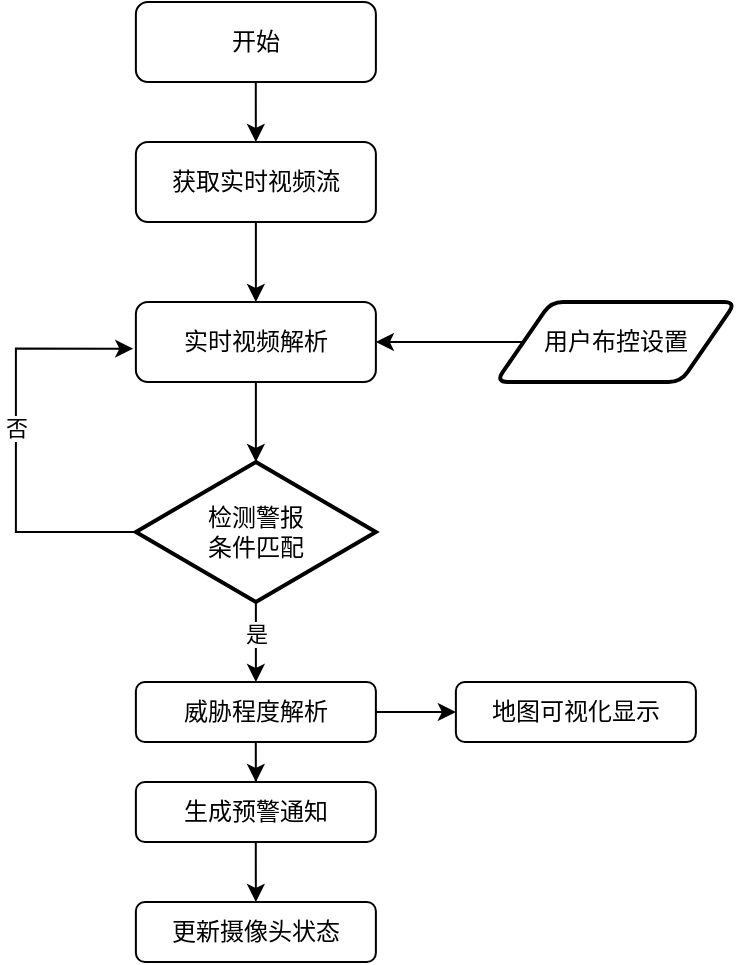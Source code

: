 <mxfile version="26.2.9">
  <diagram id="C5RBs43oDa-KdzZeNtuy" name="Page-1">
    <mxGraphModel dx="1053" dy="933" grid="1" gridSize="10" guides="1" tooltips="1" connect="1" arrows="1" fold="1" page="1" pageScale="1" pageWidth="827" pageHeight="1169" math="0" shadow="0">
      <root>
        <mxCell id="WIyWlLk6GJQsqaUBKTNV-0" />
        <mxCell id="WIyWlLk6GJQsqaUBKTNV-1" parent="WIyWlLk6GJQsqaUBKTNV-0" />
        <mxCell id="wgwZrNYGx1wLASeRrXkP-7" style="edgeStyle=orthogonalEdgeStyle;rounded=0;orthogonalLoop=1;jettySize=auto;html=1;entryX=0.5;entryY=0;entryDx=0;entryDy=0;" edge="1" parent="WIyWlLk6GJQsqaUBKTNV-1" source="WIyWlLk6GJQsqaUBKTNV-3" target="wgwZrNYGx1wLASeRrXkP-1">
          <mxGeometry relative="1" as="geometry" />
        </mxCell>
        <mxCell id="WIyWlLk6GJQsqaUBKTNV-3" value="获取实时视频流" style="rounded=1;whiteSpace=wrap;html=1;fontSize=12;glass=0;strokeWidth=1;shadow=0;" parent="WIyWlLk6GJQsqaUBKTNV-1" vertex="1">
          <mxGeometry x="199.94" y="200" width="120" height="40" as="geometry" />
        </mxCell>
        <mxCell id="wgwZrNYGx1wLASeRrXkP-1" value="实时视频解析" style="rounded=1;whiteSpace=wrap;html=1;" vertex="1" parent="WIyWlLk6GJQsqaUBKTNV-1">
          <mxGeometry x="199.94" y="280" width="120" height="40" as="geometry" />
        </mxCell>
        <mxCell id="wgwZrNYGx1wLASeRrXkP-10" style="edgeStyle=orthogonalEdgeStyle;rounded=0;orthogonalLoop=1;jettySize=auto;html=1;entryX=0.5;entryY=0;entryDx=0;entryDy=0;" edge="1" parent="WIyWlLk6GJQsqaUBKTNV-1" source="wgwZrNYGx1wLASeRrXkP-2" target="wgwZrNYGx1wLASeRrXkP-6">
          <mxGeometry relative="1" as="geometry" />
        </mxCell>
        <mxCell id="wgwZrNYGx1wLASeRrXkP-11" value="是" style="edgeLabel;html=1;align=center;verticalAlign=middle;resizable=0;points=[];" vertex="1" connectable="0" parent="wgwZrNYGx1wLASeRrXkP-10">
          <mxGeometry x="-0.191" relative="1" as="geometry">
            <mxPoint as="offset" />
          </mxGeometry>
        </mxCell>
        <mxCell id="wgwZrNYGx1wLASeRrXkP-2" value="检测警报&lt;div&gt;条件匹配&lt;/div&gt;" style="strokeWidth=2;html=1;shape=mxgraph.flowchart.decision;whiteSpace=wrap;" vertex="1" parent="WIyWlLk6GJQsqaUBKTNV-1">
          <mxGeometry x="199.94" y="360" width="120" height="70" as="geometry" />
        </mxCell>
        <mxCell id="wgwZrNYGx1wLASeRrXkP-8" style="edgeStyle=orthogonalEdgeStyle;rounded=0;orthogonalLoop=1;jettySize=auto;html=1;" edge="1" parent="WIyWlLk6GJQsqaUBKTNV-1" source="wgwZrNYGx1wLASeRrXkP-3" target="wgwZrNYGx1wLASeRrXkP-1">
          <mxGeometry relative="1" as="geometry" />
        </mxCell>
        <mxCell id="wgwZrNYGx1wLASeRrXkP-3" value="用户布控设置" style="shape=parallelogram;html=1;strokeWidth=2;perimeter=parallelogramPerimeter;whiteSpace=wrap;rounded=1;arcSize=12;size=0.23;" vertex="1" parent="WIyWlLk6GJQsqaUBKTNV-1">
          <mxGeometry x="379.94" y="280" width="120" height="40" as="geometry" />
        </mxCell>
        <mxCell id="wgwZrNYGx1wLASeRrXkP-4" style="edgeStyle=orthogonalEdgeStyle;rounded=0;orthogonalLoop=1;jettySize=auto;html=1;entryX=-0.011;entryY=0.583;entryDx=0;entryDy=0;entryPerimeter=0;" edge="1" parent="WIyWlLk6GJQsqaUBKTNV-1" source="wgwZrNYGx1wLASeRrXkP-2" target="wgwZrNYGx1wLASeRrXkP-1">
          <mxGeometry relative="1" as="geometry">
            <Array as="points">
              <mxPoint x="139.94" y="395" />
              <mxPoint x="139.94" y="303" />
            </Array>
          </mxGeometry>
        </mxCell>
        <mxCell id="wgwZrNYGx1wLASeRrXkP-5" value="否" style="edgeLabel;html=1;align=center;verticalAlign=middle;resizable=0;points=[];" vertex="1" connectable="0" parent="wgwZrNYGx1wLASeRrXkP-4">
          <mxGeometry x="0.071" relative="1" as="geometry">
            <mxPoint as="offset" />
          </mxGeometry>
        </mxCell>
        <mxCell id="wgwZrNYGx1wLASeRrXkP-16" style="edgeStyle=orthogonalEdgeStyle;rounded=0;orthogonalLoop=1;jettySize=auto;html=1;entryX=0.5;entryY=0;entryDx=0;entryDy=0;" edge="1" parent="WIyWlLk6GJQsqaUBKTNV-1" source="wgwZrNYGx1wLASeRrXkP-6" target="wgwZrNYGx1wLASeRrXkP-12">
          <mxGeometry relative="1" as="geometry" />
        </mxCell>
        <mxCell id="wgwZrNYGx1wLASeRrXkP-20" value="" style="edgeStyle=orthogonalEdgeStyle;rounded=0;orthogonalLoop=1;jettySize=auto;html=1;" edge="1" parent="WIyWlLk6GJQsqaUBKTNV-1" source="wgwZrNYGx1wLASeRrXkP-6" target="wgwZrNYGx1wLASeRrXkP-19">
          <mxGeometry relative="1" as="geometry" />
        </mxCell>
        <mxCell id="wgwZrNYGx1wLASeRrXkP-6" value="威胁程度解析" style="rounded=1;whiteSpace=wrap;html=1;" vertex="1" parent="WIyWlLk6GJQsqaUBKTNV-1">
          <mxGeometry x="199.94" y="470" width="120" height="30" as="geometry" />
        </mxCell>
        <mxCell id="wgwZrNYGx1wLASeRrXkP-9" style="edgeStyle=orthogonalEdgeStyle;rounded=0;orthogonalLoop=1;jettySize=auto;html=1;entryX=0.5;entryY=0;entryDx=0;entryDy=0;entryPerimeter=0;" edge="1" parent="WIyWlLk6GJQsqaUBKTNV-1" source="wgwZrNYGx1wLASeRrXkP-1" target="wgwZrNYGx1wLASeRrXkP-2">
          <mxGeometry relative="1" as="geometry" />
        </mxCell>
        <mxCell id="wgwZrNYGx1wLASeRrXkP-17" style="edgeStyle=orthogonalEdgeStyle;rounded=0;orthogonalLoop=1;jettySize=auto;html=1;entryX=0.5;entryY=0;entryDx=0;entryDy=0;" edge="1" parent="WIyWlLk6GJQsqaUBKTNV-1" source="wgwZrNYGx1wLASeRrXkP-12" target="wgwZrNYGx1wLASeRrXkP-14">
          <mxGeometry relative="1" as="geometry" />
        </mxCell>
        <mxCell id="wgwZrNYGx1wLASeRrXkP-12" value="生成预警通知" style="rounded=1;whiteSpace=wrap;html=1;" vertex="1" parent="WIyWlLk6GJQsqaUBKTNV-1">
          <mxGeometry x="199.94" y="520" width="120" height="30" as="geometry" />
        </mxCell>
        <mxCell id="wgwZrNYGx1wLASeRrXkP-14" value="更新摄像头状态" style="rounded=1;whiteSpace=wrap;html=1;" vertex="1" parent="WIyWlLk6GJQsqaUBKTNV-1">
          <mxGeometry x="199.94" y="580" width="120" height="30" as="geometry" />
        </mxCell>
        <mxCell id="wgwZrNYGx1wLASeRrXkP-19" value="地图可视化显示" style="rounded=1;whiteSpace=wrap;html=1;" vertex="1" parent="WIyWlLk6GJQsqaUBKTNV-1">
          <mxGeometry x="359.94" y="470" width="120" height="30" as="geometry" />
        </mxCell>
        <mxCell id="wgwZrNYGx1wLASeRrXkP-23" style="edgeStyle=orthogonalEdgeStyle;rounded=0;orthogonalLoop=1;jettySize=auto;html=1;entryX=0.5;entryY=0;entryDx=0;entryDy=0;" edge="1" parent="WIyWlLk6GJQsqaUBKTNV-1" source="wgwZrNYGx1wLASeRrXkP-22" target="WIyWlLk6GJQsqaUBKTNV-3">
          <mxGeometry relative="1" as="geometry" />
        </mxCell>
        <mxCell id="wgwZrNYGx1wLASeRrXkP-22" value="开始" style="rounded=1;whiteSpace=wrap;html=1;fontSize=12;glass=0;strokeWidth=1;shadow=0;" vertex="1" parent="WIyWlLk6GJQsqaUBKTNV-1">
          <mxGeometry x="199.94" y="130" width="120" height="40" as="geometry" />
        </mxCell>
      </root>
    </mxGraphModel>
  </diagram>
</mxfile>
